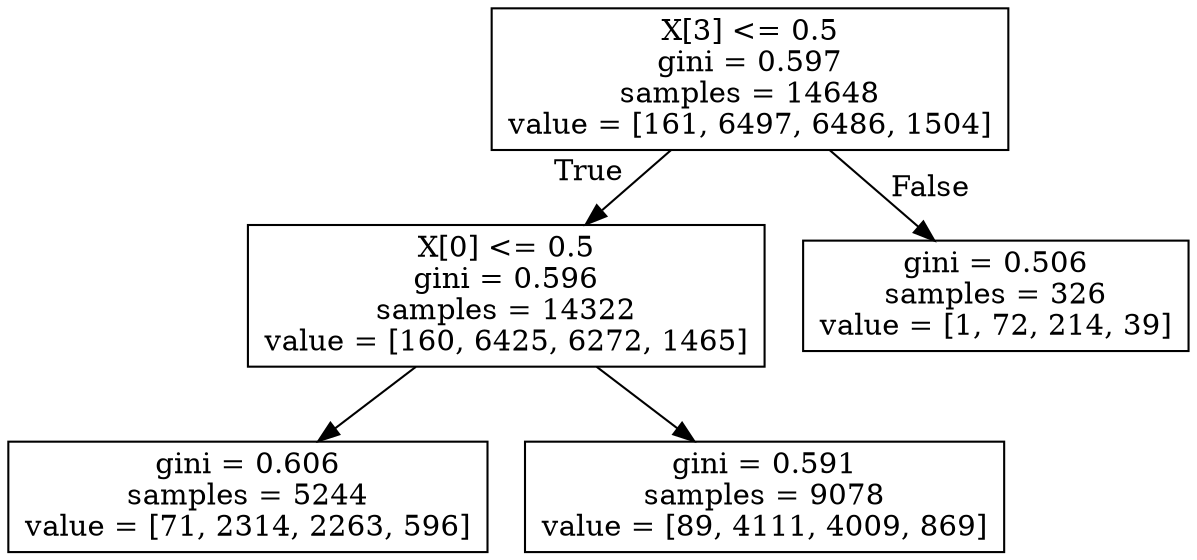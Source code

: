 digraph Tree {
node [shape=box] ;
0 [label="X[3] <= 0.5\ngini = 0.597\nsamples = 14648\nvalue = [161, 6497, 6486, 1504]"] ;
1 [label="X[0] <= 0.5\ngini = 0.596\nsamples = 14322\nvalue = [160, 6425, 6272, 1465]"] ;
0 -> 1 [labeldistance=2.5, labelangle=45, headlabel="True"] ;
2 [label="gini = 0.606\nsamples = 5244\nvalue = [71, 2314, 2263, 596]"] ;
1 -> 2 ;
3 [label="gini = 0.591\nsamples = 9078\nvalue = [89, 4111, 4009, 869]"] ;
1 -> 3 ;
4 [label="gini = 0.506\nsamples = 326\nvalue = [1, 72, 214, 39]"] ;
0 -> 4 [labeldistance=2.5, labelangle=-45, headlabel="False"] ;
}